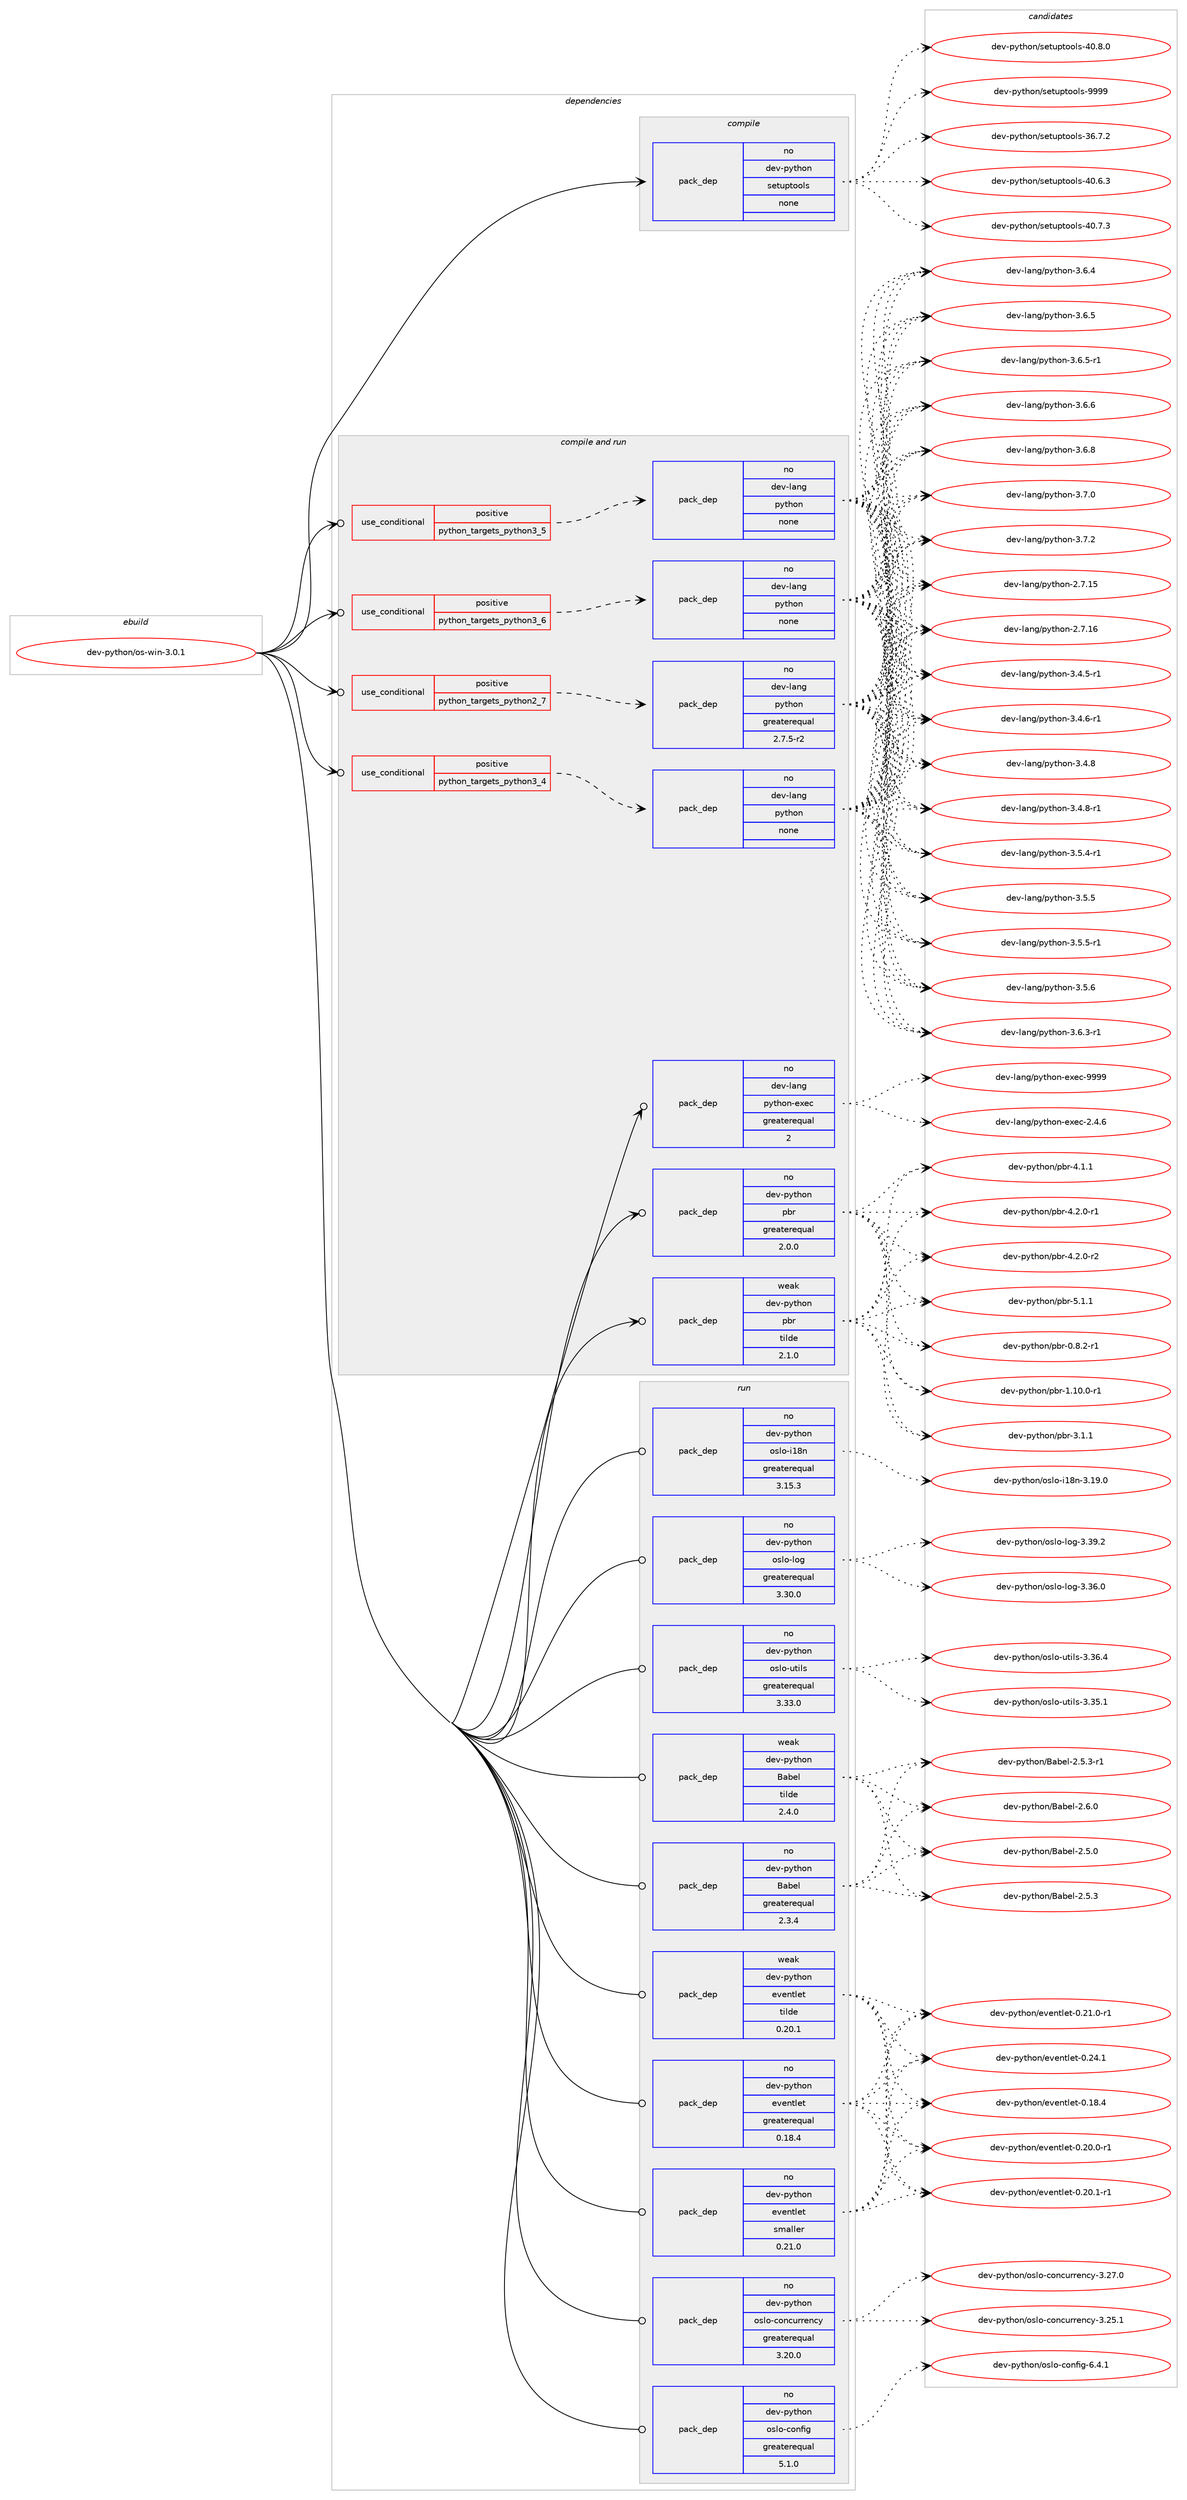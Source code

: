 digraph prolog {

# *************
# Graph options
# *************

newrank=true;
concentrate=true;
compound=true;
graph [rankdir=LR,fontname=Helvetica,fontsize=10,ranksep=1.5];#, ranksep=2.5, nodesep=0.2];
edge  [arrowhead=vee];
node  [fontname=Helvetica,fontsize=10];

# **********
# The ebuild
# **********

subgraph cluster_leftcol {
color=gray;
rank=same;
label=<<i>ebuild</i>>;
id [label="dev-python/os-win-3.0.1", color=red, width=4, href="../dev-python/os-win-3.0.1.svg"];
}

# ****************
# The dependencies
# ****************

subgraph cluster_midcol {
color=gray;
label=<<i>dependencies</i>>;
subgraph cluster_compile {
fillcolor="#eeeeee";
style=filled;
label=<<i>compile</i>>;
subgraph pack1020490 {
dependency1422412 [label=<<TABLE BORDER="0" CELLBORDER="1" CELLSPACING="0" CELLPADDING="4" WIDTH="220"><TR><TD ROWSPAN="6" CELLPADDING="30">pack_dep</TD></TR><TR><TD WIDTH="110">no</TD></TR><TR><TD>dev-python</TD></TR><TR><TD>setuptools</TD></TR><TR><TD>none</TD></TR><TR><TD></TD></TR></TABLE>>, shape=none, color=blue];
}
id:e -> dependency1422412:w [weight=20,style="solid",arrowhead="vee"];
}
subgraph cluster_compileandrun {
fillcolor="#eeeeee";
style=filled;
label=<<i>compile and run</i>>;
subgraph cond378645 {
dependency1422413 [label=<<TABLE BORDER="0" CELLBORDER="1" CELLSPACING="0" CELLPADDING="4"><TR><TD ROWSPAN="3" CELLPADDING="10">use_conditional</TD></TR><TR><TD>positive</TD></TR><TR><TD>python_targets_python2_7</TD></TR></TABLE>>, shape=none, color=red];
subgraph pack1020491 {
dependency1422414 [label=<<TABLE BORDER="0" CELLBORDER="1" CELLSPACING="0" CELLPADDING="4" WIDTH="220"><TR><TD ROWSPAN="6" CELLPADDING="30">pack_dep</TD></TR><TR><TD WIDTH="110">no</TD></TR><TR><TD>dev-lang</TD></TR><TR><TD>python</TD></TR><TR><TD>greaterequal</TD></TR><TR><TD>2.7.5-r2</TD></TR></TABLE>>, shape=none, color=blue];
}
dependency1422413:e -> dependency1422414:w [weight=20,style="dashed",arrowhead="vee"];
}
id:e -> dependency1422413:w [weight=20,style="solid",arrowhead="odotvee"];
subgraph cond378646 {
dependency1422415 [label=<<TABLE BORDER="0" CELLBORDER="1" CELLSPACING="0" CELLPADDING="4"><TR><TD ROWSPAN="3" CELLPADDING="10">use_conditional</TD></TR><TR><TD>positive</TD></TR><TR><TD>python_targets_python3_4</TD></TR></TABLE>>, shape=none, color=red];
subgraph pack1020492 {
dependency1422416 [label=<<TABLE BORDER="0" CELLBORDER="1" CELLSPACING="0" CELLPADDING="4" WIDTH="220"><TR><TD ROWSPAN="6" CELLPADDING="30">pack_dep</TD></TR><TR><TD WIDTH="110">no</TD></TR><TR><TD>dev-lang</TD></TR><TR><TD>python</TD></TR><TR><TD>none</TD></TR><TR><TD></TD></TR></TABLE>>, shape=none, color=blue];
}
dependency1422415:e -> dependency1422416:w [weight=20,style="dashed",arrowhead="vee"];
}
id:e -> dependency1422415:w [weight=20,style="solid",arrowhead="odotvee"];
subgraph cond378647 {
dependency1422417 [label=<<TABLE BORDER="0" CELLBORDER="1" CELLSPACING="0" CELLPADDING="4"><TR><TD ROWSPAN="3" CELLPADDING="10">use_conditional</TD></TR><TR><TD>positive</TD></TR><TR><TD>python_targets_python3_5</TD></TR></TABLE>>, shape=none, color=red];
subgraph pack1020493 {
dependency1422418 [label=<<TABLE BORDER="0" CELLBORDER="1" CELLSPACING="0" CELLPADDING="4" WIDTH="220"><TR><TD ROWSPAN="6" CELLPADDING="30">pack_dep</TD></TR><TR><TD WIDTH="110">no</TD></TR><TR><TD>dev-lang</TD></TR><TR><TD>python</TD></TR><TR><TD>none</TD></TR><TR><TD></TD></TR></TABLE>>, shape=none, color=blue];
}
dependency1422417:e -> dependency1422418:w [weight=20,style="dashed",arrowhead="vee"];
}
id:e -> dependency1422417:w [weight=20,style="solid",arrowhead="odotvee"];
subgraph cond378648 {
dependency1422419 [label=<<TABLE BORDER="0" CELLBORDER="1" CELLSPACING="0" CELLPADDING="4"><TR><TD ROWSPAN="3" CELLPADDING="10">use_conditional</TD></TR><TR><TD>positive</TD></TR><TR><TD>python_targets_python3_6</TD></TR></TABLE>>, shape=none, color=red];
subgraph pack1020494 {
dependency1422420 [label=<<TABLE BORDER="0" CELLBORDER="1" CELLSPACING="0" CELLPADDING="4" WIDTH="220"><TR><TD ROWSPAN="6" CELLPADDING="30">pack_dep</TD></TR><TR><TD WIDTH="110">no</TD></TR><TR><TD>dev-lang</TD></TR><TR><TD>python</TD></TR><TR><TD>none</TD></TR><TR><TD></TD></TR></TABLE>>, shape=none, color=blue];
}
dependency1422419:e -> dependency1422420:w [weight=20,style="dashed",arrowhead="vee"];
}
id:e -> dependency1422419:w [weight=20,style="solid",arrowhead="odotvee"];
subgraph pack1020495 {
dependency1422421 [label=<<TABLE BORDER="0" CELLBORDER="1" CELLSPACING="0" CELLPADDING="4" WIDTH="220"><TR><TD ROWSPAN="6" CELLPADDING="30">pack_dep</TD></TR><TR><TD WIDTH="110">no</TD></TR><TR><TD>dev-lang</TD></TR><TR><TD>python-exec</TD></TR><TR><TD>greaterequal</TD></TR><TR><TD>2</TD></TR></TABLE>>, shape=none, color=blue];
}
id:e -> dependency1422421:w [weight=20,style="solid",arrowhead="odotvee"];
subgraph pack1020496 {
dependency1422422 [label=<<TABLE BORDER="0" CELLBORDER="1" CELLSPACING="0" CELLPADDING="4" WIDTH="220"><TR><TD ROWSPAN="6" CELLPADDING="30">pack_dep</TD></TR><TR><TD WIDTH="110">no</TD></TR><TR><TD>dev-python</TD></TR><TR><TD>pbr</TD></TR><TR><TD>greaterequal</TD></TR><TR><TD>2.0.0</TD></TR></TABLE>>, shape=none, color=blue];
}
id:e -> dependency1422422:w [weight=20,style="solid",arrowhead="odotvee"];
subgraph pack1020497 {
dependency1422423 [label=<<TABLE BORDER="0" CELLBORDER="1" CELLSPACING="0" CELLPADDING="4" WIDTH="220"><TR><TD ROWSPAN="6" CELLPADDING="30">pack_dep</TD></TR><TR><TD WIDTH="110">weak</TD></TR><TR><TD>dev-python</TD></TR><TR><TD>pbr</TD></TR><TR><TD>tilde</TD></TR><TR><TD>2.1.0</TD></TR></TABLE>>, shape=none, color=blue];
}
id:e -> dependency1422423:w [weight=20,style="solid",arrowhead="odotvee"];
}
subgraph cluster_run {
fillcolor="#eeeeee";
style=filled;
label=<<i>run</i>>;
subgraph pack1020498 {
dependency1422424 [label=<<TABLE BORDER="0" CELLBORDER="1" CELLSPACING="0" CELLPADDING="4" WIDTH="220"><TR><TD ROWSPAN="6" CELLPADDING="30">pack_dep</TD></TR><TR><TD WIDTH="110">no</TD></TR><TR><TD>dev-python</TD></TR><TR><TD>Babel</TD></TR><TR><TD>greaterequal</TD></TR><TR><TD>2.3.4</TD></TR></TABLE>>, shape=none, color=blue];
}
id:e -> dependency1422424:w [weight=20,style="solid",arrowhead="odot"];
subgraph pack1020499 {
dependency1422425 [label=<<TABLE BORDER="0" CELLBORDER="1" CELLSPACING="0" CELLPADDING="4" WIDTH="220"><TR><TD ROWSPAN="6" CELLPADDING="30">pack_dep</TD></TR><TR><TD WIDTH="110">no</TD></TR><TR><TD>dev-python</TD></TR><TR><TD>eventlet</TD></TR><TR><TD>greaterequal</TD></TR><TR><TD>0.18.4</TD></TR></TABLE>>, shape=none, color=blue];
}
id:e -> dependency1422425:w [weight=20,style="solid",arrowhead="odot"];
subgraph pack1020500 {
dependency1422426 [label=<<TABLE BORDER="0" CELLBORDER="1" CELLSPACING="0" CELLPADDING="4" WIDTH="220"><TR><TD ROWSPAN="6" CELLPADDING="30">pack_dep</TD></TR><TR><TD WIDTH="110">no</TD></TR><TR><TD>dev-python</TD></TR><TR><TD>eventlet</TD></TR><TR><TD>smaller</TD></TR><TR><TD>0.21.0</TD></TR></TABLE>>, shape=none, color=blue];
}
id:e -> dependency1422426:w [weight=20,style="solid",arrowhead="odot"];
subgraph pack1020501 {
dependency1422427 [label=<<TABLE BORDER="0" CELLBORDER="1" CELLSPACING="0" CELLPADDING="4" WIDTH="220"><TR><TD ROWSPAN="6" CELLPADDING="30">pack_dep</TD></TR><TR><TD WIDTH="110">no</TD></TR><TR><TD>dev-python</TD></TR><TR><TD>oslo-concurrency</TD></TR><TR><TD>greaterequal</TD></TR><TR><TD>3.20.0</TD></TR></TABLE>>, shape=none, color=blue];
}
id:e -> dependency1422427:w [weight=20,style="solid",arrowhead="odot"];
subgraph pack1020502 {
dependency1422428 [label=<<TABLE BORDER="0" CELLBORDER="1" CELLSPACING="0" CELLPADDING="4" WIDTH="220"><TR><TD ROWSPAN="6" CELLPADDING="30">pack_dep</TD></TR><TR><TD WIDTH="110">no</TD></TR><TR><TD>dev-python</TD></TR><TR><TD>oslo-config</TD></TR><TR><TD>greaterequal</TD></TR><TR><TD>5.1.0</TD></TR></TABLE>>, shape=none, color=blue];
}
id:e -> dependency1422428:w [weight=20,style="solid",arrowhead="odot"];
subgraph pack1020503 {
dependency1422429 [label=<<TABLE BORDER="0" CELLBORDER="1" CELLSPACING="0" CELLPADDING="4" WIDTH="220"><TR><TD ROWSPAN="6" CELLPADDING="30">pack_dep</TD></TR><TR><TD WIDTH="110">no</TD></TR><TR><TD>dev-python</TD></TR><TR><TD>oslo-i18n</TD></TR><TR><TD>greaterequal</TD></TR><TR><TD>3.15.3</TD></TR></TABLE>>, shape=none, color=blue];
}
id:e -> dependency1422429:w [weight=20,style="solid",arrowhead="odot"];
subgraph pack1020504 {
dependency1422430 [label=<<TABLE BORDER="0" CELLBORDER="1" CELLSPACING="0" CELLPADDING="4" WIDTH="220"><TR><TD ROWSPAN="6" CELLPADDING="30">pack_dep</TD></TR><TR><TD WIDTH="110">no</TD></TR><TR><TD>dev-python</TD></TR><TR><TD>oslo-log</TD></TR><TR><TD>greaterequal</TD></TR><TR><TD>3.30.0</TD></TR></TABLE>>, shape=none, color=blue];
}
id:e -> dependency1422430:w [weight=20,style="solid",arrowhead="odot"];
subgraph pack1020505 {
dependency1422431 [label=<<TABLE BORDER="0" CELLBORDER="1" CELLSPACING="0" CELLPADDING="4" WIDTH="220"><TR><TD ROWSPAN="6" CELLPADDING="30">pack_dep</TD></TR><TR><TD WIDTH="110">no</TD></TR><TR><TD>dev-python</TD></TR><TR><TD>oslo-utils</TD></TR><TR><TD>greaterequal</TD></TR><TR><TD>3.33.0</TD></TR></TABLE>>, shape=none, color=blue];
}
id:e -> dependency1422431:w [weight=20,style="solid",arrowhead="odot"];
subgraph pack1020506 {
dependency1422432 [label=<<TABLE BORDER="0" CELLBORDER="1" CELLSPACING="0" CELLPADDING="4" WIDTH="220"><TR><TD ROWSPAN="6" CELLPADDING="30">pack_dep</TD></TR><TR><TD WIDTH="110">weak</TD></TR><TR><TD>dev-python</TD></TR><TR><TD>Babel</TD></TR><TR><TD>tilde</TD></TR><TR><TD>2.4.0</TD></TR></TABLE>>, shape=none, color=blue];
}
id:e -> dependency1422432:w [weight=20,style="solid",arrowhead="odot"];
subgraph pack1020507 {
dependency1422433 [label=<<TABLE BORDER="0" CELLBORDER="1" CELLSPACING="0" CELLPADDING="4" WIDTH="220"><TR><TD ROWSPAN="6" CELLPADDING="30">pack_dep</TD></TR><TR><TD WIDTH="110">weak</TD></TR><TR><TD>dev-python</TD></TR><TR><TD>eventlet</TD></TR><TR><TD>tilde</TD></TR><TR><TD>0.20.1</TD></TR></TABLE>>, shape=none, color=blue];
}
id:e -> dependency1422433:w [weight=20,style="solid",arrowhead="odot"];
}
}

# **************
# The candidates
# **************

subgraph cluster_choices {
rank=same;
color=gray;
label=<<i>candidates</i>>;

subgraph choice1020490 {
color=black;
nodesep=1;
choice100101118451121211161041111104711510111611711211611111110811545515446554650 [label="dev-python/setuptools-36.7.2", color=red, width=4,href="../dev-python/setuptools-36.7.2.svg"];
choice100101118451121211161041111104711510111611711211611111110811545524846544651 [label="dev-python/setuptools-40.6.3", color=red, width=4,href="../dev-python/setuptools-40.6.3.svg"];
choice100101118451121211161041111104711510111611711211611111110811545524846554651 [label="dev-python/setuptools-40.7.3", color=red, width=4,href="../dev-python/setuptools-40.7.3.svg"];
choice100101118451121211161041111104711510111611711211611111110811545524846564648 [label="dev-python/setuptools-40.8.0", color=red, width=4,href="../dev-python/setuptools-40.8.0.svg"];
choice10010111845112121116104111110471151011161171121161111111081154557575757 [label="dev-python/setuptools-9999", color=red, width=4,href="../dev-python/setuptools-9999.svg"];
dependency1422412:e -> choice100101118451121211161041111104711510111611711211611111110811545515446554650:w [style=dotted,weight="100"];
dependency1422412:e -> choice100101118451121211161041111104711510111611711211611111110811545524846544651:w [style=dotted,weight="100"];
dependency1422412:e -> choice100101118451121211161041111104711510111611711211611111110811545524846554651:w [style=dotted,weight="100"];
dependency1422412:e -> choice100101118451121211161041111104711510111611711211611111110811545524846564648:w [style=dotted,weight="100"];
dependency1422412:e -> choice10010111845112121116104111110471151011161171121161111111081154557575757:w [style=dotted,weight="100"];
}
subgraph choice1020491 {
color=black;
nodesep=1;
choice10010111845108971101034711212111610411111045504655464953 [label="dev-lang/python-2.7.15", color=red, width=4,href="../dev-lang/python-2.7.15.svg"];
choice10010111845108971101034711212111610411111045504655464954 [label="dev-lang/python-2.7.16", color=red, width=4,href="../dev-lang/python-2.7.16.svg"];
choice1001011184510897110103471121211161041111104551465246534511449 [label="dev-lang/python-3.4.5-r1", color=red, width=4,href="../dev-lang/python-3.4.5-r1.svg"];
choice1001011184510897110103471121211161041111104551465246544511449 [label="dev-lang/python-3.4.6-r1", color=red, width=4,href="../dev-lang/python-3.4.6-r1.svg"];
choice100101118451089711010347112121116104111110455146524656 [label="dev-lang/python-3.4.8", color=red, width=4,href="../dev-lang/python-3.4.8.svg"];
choice1001011184510897110103471121211161041111104551465246564511449 [label="dev-lang/python-3.4.8-r1", color=red, width=4,href="../dev-lang/python-3.4.8-r1.svg"];
choice1001011184510897110103471121211161041111104551465346524511449 [label="dev-lang/python-3.5.4-r1", color=red, width=4,href="../dev-lang/python-3.5.4-r1.svg"];
choice100101118451089711010347112121116104111110455146534653 [label="dev-lang/python-3.5.5", color=red, width=4,href="../dev-lang/python-3.5.5.svg"];
choice1001011184510897110103471121211161041111104551465346534511449 [label="dev-lang/python-3.5.5-r1", color=red, width=4,href="../dev-lang/python-3.5.5-r1.svg"];
choice100101118451089711010347112121116104111110455146534654 [label="dev-lang/python-3.5.6", color=red, width=4,href="../dev-lang/python-3.5.6.svg"];
choice1001011184510897110103471121211161041111104551465446514511449 [label="dev-lang/python-3.6.3-r1", color=red, width=4,href="../dev-lang/python-3.6.3-r1.svg"];
choice100101118451089711010347112121116104111110455146544652 [label="dev-lang/python-3.6.4", color=red, width=4,href="../dev-lang/python-3.6.4.svg"];
choice100101118451089711010347112121116104111110455146544653 [label="dev-lang/python-3.6.5", color=red, width=4,href="../dev-lang/python-3.6.5.svg"];
choice1001011184510897110103471121211161041111104551465446534511449 [label="dev-lang/python-3.6.5-r1", color=red, width=4,href="../dev-lang/python-3.6.5-r1.svg"];
choice100101118451089711010347112121116104111110455146544654 [label="dev-lang/python-3.6.6", color=red, width=4,href="../dev-lang/python-3.6.6.svg"];
choice100101118451089711010347112121116104111110455146544656 [label="dev-lang/python-3.6.8", color=red, width=4,href="../dev-lang/python-3.6.8.svg"];
choice100101118451089711010347112121116104111110455146554648 [label="dev-lang/python-3.7.0", color=red, width=4,href="../dev-lang/python-3.7.0.svg"];
choice100101118451089711010347112121116104111110455146554650 [label="dev-lang/python-3.7.2", color=red, width=4,href="../dev-lang/python-3.7.2.svg"];
dependency1422414:e -> choice10010111845108971101034711212111610411111045504655464953:w [style=dotted,weight="100"];
dependency1422414:e -> choice10010111845108971101034711212111610411111045504655464954:w [style=dotted,weight="100"];
dependency1422414:e -> choice1001011184510897110103471121211161041111104551465246534511449:w [style=dotted,weight="100"];
dependency1422414:e -> choice1001011184510897110103471121211161041111104551465246544511449:w [style=dotted,weight="100"];
dependency1422414:e -> choice100101118451089711010347112121116104111110455146524656:w [style=dotted,weight="100"];
dependency1422414:e -> choice1001011184510897110103471121211161041111104551465246564511449:w [style=dotted,weight="100"];
dependency1422414:e -> choice1001011184510897110103471121211161041111104551465346524511449:w [style=dotted,weight="100"];
dependency1422414:e -> choice100101118451089711010347112121116104111110455146534653:w [style=dotted,weight="100"];
dependency1422414:e -> choice1001011184510897110103471121211161041111104551465346534511449:w [style=dotted,weight="100"];
dependency1422414:e -> choice100101118451089711010347112121116104111110455146534654:w [style=dotted,weight="100"];
dependency1422414:e -> choice1001011184510897110103471121211161041111104551465446514511449:w [style=dotted,weight="100"];
dependency1422414:e -> choice100101118451089711010347112121116104111110455146544652:w [style=dotted,weight="100"];
dependency1422414:e -> choice100101118451089711010347112121116104111110455146544653:w [style=dotted,weight="100"];
dependency1422414:e -> choice1001011184510897110103471121211161041111104551465446534511449:w [style=dotted,weight="100"];
dependency1422414:e -> choice100101118451089711010347112121116104111110455146544654:w [style=dotted,weight="100"];
dependency1422414:e -> choice100101118451089711010347112121116104111110455146544656:w [style=dotted,weight="100"];
dependency1422414:e -> choice100101118451089711010347112121116104111110455146554648:w [style=dotted,weight="100"];
dependency1422414:e -> choice100101118451089711010347112121116104111110455146554650:w [style=dotted,weight="100"];
}
subgraph choice1020492 {
color=black;
nodesep=1;
choice10010111845108971101034711212111610411111045504655464953 [label="dev-lang/python-2.7.15", color=red, width=4,href="../dev-lang/python-2.7.15.svg"];
choice10010111845108971101034711212111610411111045504655464954 [label="dev-lang/python-2.7.16", color=red, width=4,href="../dev-lang/python-2.7.16.svg"];
choice1001011184510897110103471121211161041111104551465246534511449 [label="dev-lang/python-3.4.5-r1", color=red, width=4,href="../dev-lang/python-3.4.5-r1.svg"];
choice1001011184510897110103471121211161041111104551465246544511449 [label="dev-lang/python-3.4.6-r1", color=red, width=4,href="../dev-lang/python-3.4.6-r1.svg"];
choice100101118451089711010347112121116104111110455146524656 [label="dev-lang/python-3.4.8", color=red, width=4,href="../dev-lang/python-3.4.8.svg"];
choice1001011184510897110103471121211161041111104551465246564511449 [label="dev-lang/python-3.4.8-r1", color=red, width=4,href="../dev-lang/python-3.4.8-r1.svg"];
choice1001011184510897110103471121211161041111104551465346524511449 [label="dev-lang/python-3.5.4-r1", color=red, width=4,href="../dev-lang/python-3.5.4-r1.svg"];
choice100101118451089711010347112121116104111110455146534653 [label="dev-lang/python-3.5.5", color=red, width=4,href="../dev-lang/python-3.5.5.svg"];
choice1001011184510897110103471121211161041111104551465346534511449 [label="dev-lang/python-3.5.5-r1", color=red, width=4,href="../dev-lang/python-3.5.5-r1.svg"];
choice100101118451089711010347112121116104111110455146534654 [label="dev-lang/python-3.5.6", color=red, width=4,href="../dev-lang/python-3.5.6.svg"];
choice1001011184510897110103471121211161041111104551465446514511449 [label="dev-lang/python-3.6.3-r1", color=red, width=4,href="../dev-lang/python-3.6.3-r1.svg"];
choice100101118451089711010347112121116104111110455146544652 [label="dev-lang/python-3.6.4", color=red, width=4,href="../dev-lang/python-3.6.4.svg"];
choice100101118451089711010347112121116104111110455146544653 [label="dev-lang/python-3.6.5", color=red, width=4,href="../dev-lang/python-3.6.5.svg"];
choice1001011184510897110103471121211161041111104551465446534511449 [label="dev-lang/python-3.6.5-r1", color=red, width=4,href="../dev-lang/python-3.6.5-r1.svg"];
choice100101118451089711010347112121116104111110455146544654 [label="dev-lang/python-3.6.6", color=red, width=4,href="../dev-lang/python-3.6.6.svg"];
choice100101118451089711010347112121116104111110455146544656 [label="dev-lang/python-3.6.8", color=red, width=4,href="../dev-lang/python-3.6.8.svg"];
choice100101118451089711010347112121116104111110455146554648 [label="dev-lang/python-3.7.0", color=red, width=4,href="../dev-lang/python-3.7.0.svg"];
choice100101118451089711010347112121116104111110455146554650 [label="dev-lang/python-3.7.2", color=red, width=4,href="../dev-lang/python-3.7.2.svg"];
dependency1422416:e -> choice10010111845108971101034711212111610411111045504655464953:w [style=dotted,weight="100"];
dependency1422416:e -> choice10010111845108971101034711212111610411111045504655464954:w [style=dotted,weight="100"];
dependency1422416:e -> choice1001011184510897110103471121211161041111104551465246534511449:w [style=dotted,weight="100"];
dependency1422416:e -> choice1001011184510897110103471121211161041111104551465246544511449:w [style=dotted,weight="100"];
dependency1422416:e -> choice100101118451089711010347112121116104111110455146524656:w [style=dotted,weight="100"];
dependency1422416:e -> choice1001011184510897110103471121211161041111104551465246564511449:w [style=dotted,weight="100"];
dependency1422416:e -> choice1001011184510897110103471121211161041111104551465346524511449:w [style=dotted,weight="100"];
dependency1422416:e -> choice100101118451089711010347112121116104111110455146534653:w [style=dotted,weight="100"];
dependency1422416:e -> choice1001011184510897110103471121211161041111104551465346534511449:w [style=dotted,weight="100"];
dependency1422416:e -> choice100101118451089711010347112121116104111110455146534654:w [style=dotted,weight="100"];
dependency1422416:e -> choice1001011184510897110103471121211161041111104551465446514511449:w [style=dotted,weight="100"];
dependency1422416:e -> choice100101118451089711010347112121116104111110455146544652:w [style=dotted,weight="100"];
dependency1422416:e -> choice100101118451089711010347112121116104111110455146544653:w [style=dotted,weight="100"];
dependency1422416:e -> choice1001011184510897110103471121211161041111104551465446534511449:w [style=dotted,weight="100"];
dependency1422416:e -> choice100101118451089711010347112121116104111110455146544654:w [style=dotted,weight="100"];
dependency1422416:e -> choice100101118451089711010347112121116104111110455146544656:w [style=dotted,weight="100"];
dependency1422416:e -> choice100101118451089711010347112121116104111110455146554648:w [style=dotted,weight="100"];
dependency1422416:e -> choice100101118451089711010347112121116104111110455146554650:w [style=dotted,weight="100"];
}
subgraph choice1020493 {
color=black;
nodesep=1;
choice10010111845108971101034711212111610411111045504655464953 [label="dev-lang/python-2.7.15", color=red, width=4,href="../dev-lang/python-2.7.15.svg"];
choice10010111845108971101034711212111610411111045504655464954 [label="dev-lang/python-2.7.16", color=red, width=4,href="../dev-lang/python-2.7.16.svg"];
choice1001011184510897110103471121211161041111104551465246534511449 [label="dev-lang/python-3.4.5-r1", color=red, width=4,href="../dev-lang/python-3.4.5-r1.svg"];
choice1001011184510897110103471121211161041111104551465246544511449 [label="dev-lang/python-3.4.6-r1", color=red, width=4,href="../dev-lang/python-3.4.6-r1.svg"];
choice100101118451089711010347112121116104111110455146524656 [label="dev-lang/python-3.4.8", color=red, width=4,href="../dev-lang/python-3.4.8.svg"];
choice1001011184510897110103471121211161041111104551465246564511449 [label="dev-lang/python-3.4.8-r1", color=red, width=4,href="../dev-lang/python-3.4.8-r1.svg"];
choice1001011184510897110103471121211161041111104551465346524511449 [label="dev-lang/python-3.5.4-r1", color=red, width=4,href="../dev-lang/python-3.5.4-r1.svg"];
choice100101118451089711010347112121116104111110455146534653 [label="dev-lang/python-3.5.5", color=red, width=4,href="../dev-lang/python-3.5.5.svg"];
choice1001011184510897110103471121211161041111104551465346534511449 [label="dev-lang/python-3.5.5-r1", color=red, width=4,href="../dev-lang/python-3.5.5-r1.svg"];
choice100101118451089711010347112121116104111110455146534654 [label="dev-lang/python-3.5.6", color=red, width=4,href="../dev-lang/python-3.5.6.svg"];
choice1001011184510897110103471121211161041111104551465446514511449 [label="dev-lang/python-3.6.3-r1", color=red, width=4,href="../dev-lang/python-3.6.3-r1.svg"];
choice100101118451089711010347112121116104111110455146544652 [label="dev-lang/python-3.6.4", color=red, width=4,href="../dev-lang/python-3.6.4.svg"];
choice100101118451089711010347112121116104111110455146544653 [label="dev-lang/python-3.6.5", color=red, width=4,href="../dev-lang/python-3.6.5.svg"];
choice1001011184510897110103471121211161041111104551465446534511449 [label="dev-lang/python-3.6.5-r1", color=red, width=4,href="../dev-lang/python-3.6.5-r1.svg"];
choice100101118451089711010347112121116104111110455146544654 [label="dev-lang/python-3.6.6", color=red, width=4,href="../dev-lang/python-3.6.6.svg"];
choice100101118451089711010347112121116104111110455146544656 [label="dev-lang/python-3.6.8", color=red, width=4,href="../dev-lang/python-3.6.8.svg"];
choice100101118451089711010347112121116104111110455146554648 [label="dev-lang/python-3.7.0", color=red, width=4,href="../dev-lang/python-3.7.0.svg"];
choice100101118451089711010347112121116104111110455146554650 [label="dev-lang/python-3.7.2", color=red, width=4,href="../dev-lang/python-3.7.2.svg"];
dependency1422418:e -> choice10010111845108971101034711212111610411111045504655464953:w [style=dotted,weight="100"];
dependency1422418:e -> choice10010111845108971101034711212111610411111045504655464954:w [style=dotted,weight="100"];
dependency1422418:e -> choice1001011184510897110103471121211161041111104551465246534511449:w [style=dotted,weight="100"];
dependency1422418:e -> choice1001011184510897110103471121211161041111104551465246544511449:w [style=dotted,weight="100"];
dependency1422418:e -> choice100101118451089711010347112121116104111110455146524656:w [style=dotted,weight="100"];
dependency1422418:e -> choice1001011184510897110103471121211161041111104551465246564511449:w [style=dotted,weight="100"];
dependency1422418:e -> choice1001011184510897110103471121211161041111104551465346524511449:w [style=dotted,weight="100"];
dependency1422418:e -> choice100101118451089711010347112121116104111110455146534653:w [style=dotted,weight="100"];
dependency1422418:e -> choice1001011184510897110103471121211161041111104551465346534511449:w [style=dotted,weight="100"];
dependency1422418:e -> choice100101118451089711010347112121116104111110455146534654:w [style=dotted,weight="100"];
dependency1422418:e -> choice1001011184510897110103471121211161041111104551465446514511449:w [style=dotted,weight="100"];
dependency1422418:e -> choice100101118451089711010347112121116104111110455146544652:w [style=dotted,weight="100"];
dependency1422418:e -> choice100101118451089711010347112121116104111110455146544653:w [style=dotted,weight="100"];
dependency1422418:e -> choice1001011184510897110103471121211161041111104551465446534511449:w [style=dotted,weight="100"];
dependency1422418:e -> choice100101118451089711010347112121116104111110455146544654:w [style=dotted,weight="100"];
dependency1422418:e -> choice100101118451089711010347112121116104111110455146544656:w [style=dotted,weight="100"];
dependency1422418:e -> choice100101118451089711010347112121116104111110455146554648:w [style=dotted,weight="100"];
dependency1422418:e -> choice100101118451089711010347112121116104111110455146554650:w [style=dotted,weight="100"];
}
subgraph choice1020494 {
color=black;
nodesep=1;
choice10010111845108971101034711212111610411111045504655464953 [label="dev-lang/python-2.7.15", color=red, width=4,href="../dev-lang/python-2.7.15.svg"];
choice10010111845108971101034711212111610411111045504655464954 [label="dev-lang/python-2.7.16", color=red, width=4,href="../dev-lang/python-2.7.16.svg"];
choice1001011184510897110103471121211161041111104551465246534511449 [label="dev-lang/python-3.4.5-r1", color=red, width=4,href="../dev-lang/python-3.4.5-r1.svg"];
choice1001011184510897110103471121211161041111104551465246544511449 [label="dev-lang/python-3.4.6-r1", color=red, width=4,href="../dev-lang/python-3.4.6-r1.svg"];
choice100101118451089711010347112121116104111110455146524656 [label="dev-lang/python-3.4.8", color=red, width=4,href="../dev-lang/python-3.4.8.svg"];
choice1001011184510897110103471121211161041111104551465246564511449 [label="dev-lang/python-3.4.8-r1", color=red, width=4,href="../dev-lang/python-3.4.8-r1.svg"];
choice1001011184510897110103471121211161041111104551465346524511449 [label="dev-lang/python-3.5.4-r1", color=red, width=4,href="../dev-lang/python-3.5.4-r1.svg"];
choice100101118451089711010347112121116104111110455146534653 [label="dev-lang/python-3.5.5", color=red, width=4,href="../dev-lang/python-3.5.5.svg"];
choice1001011184510897110103471121211161041111104551465346534511449 [label="dev-lang/python-3.5.5-r1", color=red, width=4,href="../dev-lang/python-3.5.5-r1.svg"];
choice100101118451089711010347112121116104111110455146534654 [label="dev-lang/python-3.5.6", color=red, width=4,href="../dev-lang/python-3.5.6.svg"];
choice1001011184510897110103471121211161041111104551465446514511449 [label="dev-lang/python-3.6.3-r1", color=red, width=4,href="../dev-lang/python-3.6.3-r1.svg"];
choice100101118451089711010347112121116104111110455146544652 [label="dev-lang/python-3.6.4", color=red, width=4,href="../dev-lang/python-3.6.4.svg"];
choice100101118451089711010347112121116104111110455146544653 [label="dev-lang/python-3.6.5", color=red, width=4,href="../dev-lang/python-3.6.5.svg"];
choice1001011184510897110103471121211161041111104551465446534511449 [label="dev-lang/python-3.6.5-r1", color=red, width=4,href="../dev-lang/python-3.6.5-r1.svg"];
choice100101118451089711010347112121116104111110455146544654 [label="dev-lang/python-3.6.6", color=red, width=4,href="../dev-lang/python-3.6.6.svg"];
choice100101118451089711010347112121116104111110455146544656 [label="dev-lang/python-3.6.8", color=red, width=4,href="../dev-lang/python-3.6.8.svg"];
choice100101118451089711010347112121116104111110455146554648 [label="dev-lang/python-3.7.0", color=red, width=4,href="../dev-lang/python-3.7.0.svg"];
choice100101118451089711010347112121116104111110455146554650 [label="dev-lang/python-3.7.2", color=red, width=4,href="../dev-lang/python-3.7.2.svg"];
dependency1422420:e -> choice10010111845108971101034711212111610411111045504655464953:w [style=dotted,weight="100"];
dependency1422420:e -> choice10010111845108971101034711212111610411111045504655464954:w [style=dotted,weight="100"];
dependency1422420:e -> choice1001011184510897110103471121211161041111104551465246534511449:w [style=dotted,weight="100"];
dependency1422420:e -> choice1001011184510897110103471121211161041111104551465246544511449:w [style=dotted,weight="100"];
dependency1422420:e -> choice100101118451089711010347112121116104111110455146524656:w [style=dotted,weight="100"];
dependency1422420:e -> choice1001011184510897110103471121211161041111104551465246564511449:w [style=dotted,weight="100"];
dependency1422420:e -> choice1001011184510897110103471121211161041111104551465346524511449:w [style=dotted,weight="100"];
dependency1422420:e -> choice100101118451089711010347112121116104111110455146534653:w [style=dotted,weight="100"];
dependency1422420:e -> choice1001011184510897110103471121211161041111104551465346534511449:w [style=dotted,weight="100"];
dependency1422420:e -> choice100101118451089711010347112121116104111110455146534654:w [style=dotted,weight="100"];
dependency1422420:e -> choice1001011184510897110103471121211161041111104551465446514511449:w [style=dotted,weight="100"];
dependency1422420:e -> choice100101118451089711010347112121116104111110455146544652:w [style=dotted,weight="100"];
dependency1422420:e -> choice100101118451089711010347112121116104111110455146544653:w [style=dotted,weight="100"];
dependency1422420:e -> choice1001011184510897110103471121211161041111104551465446534511449:w [style=dotted,weight="100"];
dependency1422420:e -> choice100101118451089711010347112121116104111110455146544654:w [style=dotted,weight="100"];
dependency1422420:e -> choice100101118451089711010347112121116104111110455146544656:w [style=dotted,weight="100"];
dependency1422420:e -> choice100101118451089711010347112121116104111110455146554648:w [style=dotted,weight="100"];
dependency1422420:e -> choice100101118451089711010347112121116104111110455146554650:w [style=dotted,weight="100"];
}
subgraph choice1020495 {
color=black;
nodesep=1;
choice1001011184510897110103471121211161041111104510112010199455046524654 [label="dev-lang/python-exec-2.4.6", color=red, width=4,href="../dev-lang/python-exec-2.4.6.svg"];
choice10010111845108971101034711212111610411111045101120101994557575757 [label="dev-lang/python-exec-9999", color=red, width=4,href="../dev-lang/python-exec-9999.svg"];
dependency1422421:e -> choice1001011184510897110103471121211161041111104510112010199455046524654:w [style=dotted,weight="100"];
dependency1422421:e -> choice10010111845108971101034711212111610411111045101120101994557575757:w [style=dotted,weight="100"];
}
subgraph choice1020496 {
color=black;
nodesep=1;
choice1001011184511212111610411111047112981144548465646504511449 [label="dev-python/pbr-0.8.2-r1", color=red, width=4,href="../dev-python/pbr-0.8.2-r1.svg"];
choice100101118451121211161041111104711298114454946494846484511449 [label="dev-python/pbr-1.10.0-r1", color=red, width=4,href="../dev-python/pbr-1.10.0-r1.svg"];
choice100101118451121211161041111104711298114455146494649 [label="dev-python/pbr-3.1.1", color=red, width=4,href="../dev-python/pbr-3.1.1.svg"];
choice100101118451121211161041111104711298114455246494649 [label="dev-python/pbr-4.1.1", color=red, width=4,href="../dev-python/pbr-4.1.1.svg"];
choice1001011184511212111610411111047112981144552465046484511449 [label="dev-python/pbr-4.2.0-r1", color=red, width=4,href="../dev-python/pbr-4.2.0-r1.svg"];
choice1001011184511212111610411111047112981144552465046484511450 [label="dev-python/pbr-4.2.0-r2", color=red, width=4,href="../dev-python/pbr-4.2.0-r2.svg"];
choice100101118451121211161041111104711298114455346494649 [label="dev-python/pbr-5.1.1", color=red, width=4,href="../dev-python/pbr-5.1.1.svg"];
dependency1422422:e -> choice1001011184511212111610411111047112981144548465646504511449:w [style=dotted,weight="100"];
dependency1422422:e -> choice100101118451121211161041111104711298114454946494846484511449:w [style=dotted,weight="100"];
dependency1422422:e -> choice100101118451121211161041111104711298114455146494649:w [style=dotted,weight="100"];
dependency1422422:e -> choice100101118451121211161041111104711298114455246494649:w [style=dotted,weight="100"];
dependency1422422:e -> choice1001011184511212111610411111047112981144552465046484511449:w [style=dotted,weight="100"];
dependency1422422:e -> choice1001011184511212111610411111047112981144552465046484511450:w [style=dotted,weight="100"];
dependency1422422:e -> choice100101118451121211161041111104711298114455346494649:w [style=dotted,weight="100"];
}
subgraph choice1020497 {
color=black;
nodesep=1;
choice1001011184511212111610411111047112981144548465646504511449 [label="dev-python/pbr-0.8.2-r1", color=red, width=4,href="../dev-python/pbr-0.8.2-r1.svg"];
choice100101118451121211161041111104711298114454946494846484511449 [label="dev-python/pbr-1.10.0-r1", color=red, width=4,href="../dev-python/pbr-1.10.0-r1.svg"];
choice100101118451121211161041111104711298114455146494649 [label="dev-python/pbr-3.1.1", color=red, width=4,href="../dev-python/pbr-3.1.1.svg"];
choice100101118451121211161041111104711298114455246494649 [label="dev-python/pbr-4.1.1", color=red, width=4,href="../dev-python/pbr-4.1.1.svg"];
choice1001011184511212111610411111047112981144552465046484511449 [label="dev-python/pbr-4.2.0-r1", color=red, width=4,href="../dev-python/pbr-4.2.0-r1.svg"];
choice1001011184511212111610411111047112981144552465046484511450 [label="dev-python/pbr-4.2.0-r2", color=red, width=4,href="../dev-python/pbr-4.2.0-r2.svg"];
choice100101118451121211161041111104711298114455346494649 [label="dev-python/pbr-5.1.1", color=red, width=4,href="../dev-python/pbr-5.1.1.svg"];
dependency1422423:e -> choice1001011184511212111610411111047112981144548465646504511449:w [style=dotted,weight="100"];
dependency1422423:e -> choice100101118451121211161041111104711298114454946494846484511449:w [style=dotted,weight="100"];
dependency1422423:e -> choice100101118451121211161041111104711298114455146494649:w [style=dotted,weight="100"];
dependency1422423:e -> choice100101118451121211161041111104711298114455246494649:w [style=dotted,weight="100"];
dependency1422423:e -> choice1001011184511212111610411111047112981144552465046484511449:w [style=dotted,weight="100"];
dependency1422423:e -> choice1001011184511212111610411111047112981144552465046484511450:w [style=dotted,weight="100"];
dependency1422423:e -> choice100101118451121211161041111104711298114455346494649:w [style=dotted,weight="100"];
}
subgraph choice1020498 {
color=black;
nodesep=1;
choice1001011184511212111610411111047669798101108455046534648 [label="dev-python/Babel-2.5.0", color=red, width=4,href="../dev-python/Babel-2.5.0.svg"];
choice1001011184511212111610411111047669798101108455046534651 [label="dev-python/Babel-2.5.3", color=red, width=4,href="../dev-python/Babel-2.5.3.svg"];
choice10010111845112121116104111110476697981011084550465346514511449 [label="dev-python/Babel-2.5.3-r1", color=red, width=4,href="../dev-python/Babel-2.5.3-r1.svg"];
choice1001011184511212111610411111047669798101108455046544648 [label="dev-python/Babel-2.6.0", color=red, width=4,href="../dev-python/Babel-2.6.0.svg"];
dependency1422424:e -> choice1001011184511212111610411111047669798101108455046534648:w [style=dotted,weight="100"];
dependency1422424:e -> choice1001011184511212111610411111047669798101108455046534651:w [style=dotted,weight="100"];
dependency1422424:e -> choice10010111845112121116104111110476697981011084550465346514511449:w [style=dotted,weight="100"];
dependency1422424:e -> choice1001011184511212111610411111047669798101108455046544648:w [style=dotted,weight="100"];
}
subgraph choice1020499 {
color=black;
nodesep=1;
choice100101118451121211161041111104710111810111011610810111645484649564652 [label="dev-python/eventlet-0.18.4", color=red, width=4,href="../dev-python/eventlet-0.18.4.svg"];
choice1001011184511212111610411111047101118101110116108101116454846504846484511449 [label="dev-python/eventlet-0.20.0-r1", color=red, width=4,href="../dev-python/eventlet-0.20.0-r1.svg"];
choice1001011184511212111610411111047101118101110116108101116454846504846494511449 [label="dev-python/eventlet-0.20.1-r1", color=red, width=4,href="../dev-python/eventlet-0.20.1-r1.svg"];
choice1001011184511212111610411111047101118101110116108101116454846504946484511449 [label="dev-python/eventlet-0.21.0-r1", color=red, width=4,href="../dev-python/eventlet-0.21.0-r1.svg"];
choice100101118451121211161041111104710111810111011610810111645484650524649 [label="dev-python/eventlet-0.24.1", color=red, width=4,href="../dev-python/eventlet-0.24.1.svg"];
dependency1422425:e -> choice100101118451121211161041111104710111810111011610810111645484649564652:w [style=dotted,weight="100"];
dependency1422425:e -> choice1001011184511212111610411111047101118101110116108101116454846504846484511449:w [style=dotted,weight="100"];
dependency1422425:e -> choice1001011184511212111610411111047101118101110116108101116454846504846494511449:w [style=dotted,weight="100"];
dependency1422425:e -> choice1001011184511212111610411111047101118101110116108101116454846504946484511449:w [style=dotted,weight="100"];
dependency1422425:e -> choice100101118451121211161041111104710111810111011610810111645484650524649:w [style=dotted,weight="100"];
}
subgraph choice1020500 {
color=black;
nodesep=1;
choice100101118451121211161041111104710111810111011610810111645484649564652 [label="dev-python/eventlet-0.18.4", color=red, width=4,href="../dev-python/eventlet-0.18.4.svg"];
choice1001011184511212111610411111047101118101110116108101116454846504846484511449 [label="dev-python/eventlet-0.20.0-r1", color=red, width=4,href="../dev-python/eventlet-0.20.0-r1.svg"];
choice1001011184511212111610411111047101118101110116108101116454846504846494511449 [label="dev-python/eventlet-0.20.1-r1", color=red, width=4,href="../dev-python/eventlet-0.20.1-r1.svg"];
choice1001011184511212111610411111047101118101110116108101116454846504946484511449 [label="dev-python/eventlet-0.21.0-r1", color=red, width=4,href="../dev-python/eventlet-0.21.0-r1.svg"];
choice100101118451121211161041111104710111810111011610810111645484650524649 [label="dev-python/eventlet-0.24.1", color=red, width=4,href="../dev-python/eventlet-0.24.1.svg"];
dependency1422426:e -> choice100101118451121211161041111104710111810111011610810111645484649564652:w [style=dotted,weight="100"];
dependency1422426:e -> choice1001011184511212111610411111047101118101110116108101116454846504846484511449:w [style=dotted,weight="100"];
dependency1422426:e -> choice1001011184511212111610411111047101118101110116108101116454846504846494511449:w [style=dotted,weight="100"];
dependency1422426:e -> choice1001011184511212111610411111047101118101110116108101116454846504946484511449:w [style=dotted,weight="100"];
dependency1422426:e -> choice100101118451121211161041111104710111810111011610810111645484650524649:w [style=dotted,weight="100"];
}
subgraph choice1020501 {
color=black;
nodesep=1;
choice10010111845112121116104111110471111151081114599111110991171141141011109912145514650534649 [label="dev-python/oslo-concurrency-3.25.1", color=red, width=4,href="../dev-python/oslo-concurrency-3.25.1.svg"];
choice10010111845112121116104111110471111151081114599111110991171141141011109912145514650554648 [label="dev-python/oslo-concurrency-3.27.0", color=red, width=4,href="../dev-python/oslo-concurrency-3.27.0.svg"];
dependency1422427:e -> choice10010111845112121116104111110471111151081114599111110991171141141011109912145514650534649:w [style=dotted,weight="100"];
dependency1422427:e -> choice10010111845112121116104111110471111151081114599111110991171141141011109912145514650554648:w [style=dotted,weight="100"];
}
subgraph choice1020502 {
color=black;
nodesep=1;
choice10010111845112121116104111110471111151081114599111110102105103455446524649 [label="dev-python/oslo-config-6.4.1", color=red, width=4,href="../dev-python/oslo-config-6.4.1.svg"];
dependency1422428:e -> choice10010111845112121116104111110471111151081114599111110102105103455446524649:w [style=dotted,weight="100"];
}
subgraph choice1020503 {
color=black;
nodesep=1;
choice100101118451121211161041111104711111510811145105495611045514649574648 [label="dev-python/oslo-i18n-3.19.0", color=red, width=4,href="../dev-python/oslo-i18n-3.19.0.svg"];
dependency1422429:e -> choice100101118451121211161041111104711111510811145105495611045514649574648:w [style=dotted,weight="100"];
}
subgraph choice1020504 {
color=black;
nodesep=1;
choice10010111845112121116104111110471111151081114510811110345514651544648 [label="dev-python/oslo-log-3.36.0", color=red, width=4,href="../dev-python/oslo-log-3.36.0.svg"];
choice10010111845112121116104111110471111151081114510811110345514651574650 [label="dev-python/oslo-log-3.39.2", color=red, width=4,href="../dev-python/oslo-log-3.39.2.svg"];
dependency1422430:e -> choice10010111845112121116104111110471111151081114510811110345514651544648:w [style=dotted,weight="100"];
dependency1422430:e -> choice10010111845112121116104111110471111151081114510811110345514651574650:w [style=dotted,weight="100"];
}
subgraph choice1020505 {
color=black;
nodesep=1;
choice10010111845112121116104111110471111151081114511711610510811545514651534649 [label="dev-python/oslo-utils-3.35.1", color=red, width=4,href="../dev-python/oslo-utils-3.35.1.svg"];
choice10010111845112121116104111110471111151081114511711610510811545514651544652 [label="dev-python/oslo-utils-3.36.4", color=red, width=4,href="../dev-python/oslo-utils-3.36.4.svg"];
dependency1422431:e -> choice10010111845112121116104111110471111151081114511711610510811545514651534649:w [style=dotted,weight="100"];
dependency1422431:e -> choice10010111845112121116104111110471111151081114511711610510811545514651544652:w [style=dotted,weight="100"];
}
subgraph choice1020506 {
color=black;
nodesep=1;
choice1001011184511212111610411111047669798101108455046534648 [label="dev-python/Babel-2.5.0", color=red, width=4,href="../dev-python/Babel-2.5.0.svg"];
choice1001011184511212111610411111047669798101108455046534651 [label="dev-python/Babel-2.5.3", color=red, width=4,href="../dev-python/Babel-2.5.3.svg"];
choice10010111845112121116104111110476697981011084550465346514511449 [label="dev-python/Babel-2.5.3-r1", color=red, width=4,href="../dev-python/Babel-2.5.3-r1.svg"];
choice1001011184511212111610411111047669798101108455046544648 [label="dev-python/Babel-2.6.0", color=red, width=4,href="../dev-python/Babel-2.6.0.svg"];
dependency1422432:e -> choice1001011184511212111610411111047669798101108455046534648:w [style=dotted,weight="100"];
dependency1422432:e -> choice1001011184511212111610411111047669798101108455046534651:w [style=dotted,weight="100"];
dependency1422432:e -> choice10010111845112121116104111110476697981011084550465346514511449:w [style=dotted,weight="100"];
dependency1422432:e -> choice1001011184511212111610411111047669798101108455046544648:w [style=dotted,weight="100"];
}
subgraph choice1020507 {
color=black;
nodesep=1;
choice100101118451121211161041111104710111810111011610810111645484649564652 [label="dev-python/eventlet-0.18.4", color=red, width=4,href="../dev-python/eventlet-0.18.4.svg"];
choice1001011184511212111610411111047101118101110116108101116454846504846484511449 [label="dev-python/eventlet-0.20.0-r1", color=red, width=4,href="../dev-python/eventlet-0.20.0-r1.svg"];
choice1001011184511212111610411111047101118101110116108101116454846504846494511449 [label="dev-python/eventlet-0.20.1-r1", color=red, width=4,href="../dev-python/eventlet-0.20.1-r1.svg"];
choice1001011184511212111610411111047101118101110116108101116454846504946484511449 [label="dev-python/eventlet-0.21.0-r1", color=red, width=4,href="../dev-python/eventlet-0.21.0-r1.svg"];
choice100101118451121211161041111104710111810111011610810111645484650524649 [label="dev-python/eventlet-0.24.1", color=red, width=4,href="../dev-python/eventlet-0.24.1.svg"];
dependency1422433:e -> choice100101118451121211161041111104710111810111011610810111645484649564652:w [style=dotted,weight="100"];
dependency1422433:e -> choice1001011184511212111610411111047101118101110116108101116454846504846484511449:w [style=dotted,weight="100"];
dependency1422433:e -> choice1001011184511212111610411111047101118101110116108101116454846504846494511449:w [style=dotted,weight="100"];
dependency1422433:e -> choice1001011184511212111610411111047101118101110116108101116454846504946484511449:w [style=dotted,weight="100"];
dependency1422433:e -> choice100101118451121211161041111104710111810111011610810111645484650524649:w [style=dotted,weight="100"];
}
}

}
